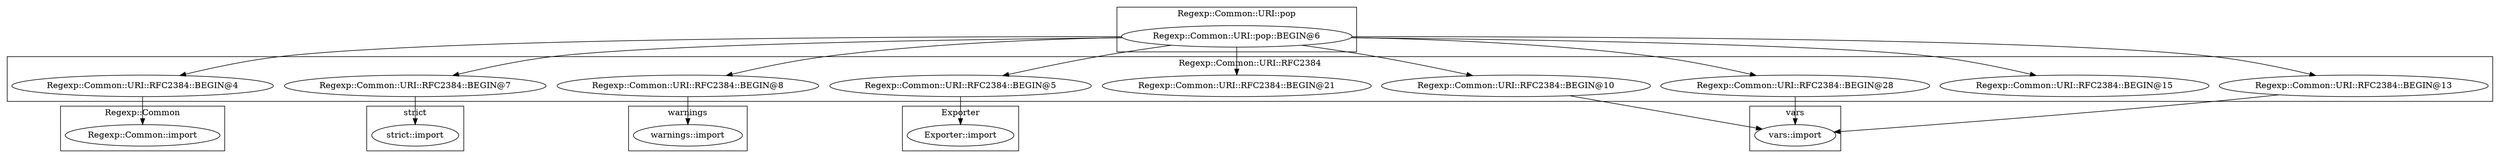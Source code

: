 digraph {
graph [overlap=false]
subgraph cluster_warnings {
	label="warnings";
	"warnings::import";
}
subgraph cluster_vars {
	label="vars";
	"vars::import";
}
subgraph cluster_Regexp_Common_URI_pop {
	label="Regexp::Common::URI::pop";
	"Regexp::Common::URI::pop::BEGIN@6";
}
subgraph cluster_strict {
	label="strict";
	"strict::import";
}
subgraph cluster_Exporter {
	label="Exporter";
	"Exporter::import";
}
subgraph cluster_Regexp_Common {
	label="Regexp::Common";
	"Regexp::Common::import";
}
subgraph cluster_Regexp_Common_URI_RFC2384 {
	label="Regexp::Common::URI::RFC2384";
	"Regexp::Common::URI::RFC2384::BEGIN@4";
	"Regexp::Common::URI::RFC2384::BEGIN@15";
	"Regexp::Common::URI::RFC2384::BEGIN@7";
	"Regexp::Common::URI::RFC2384::BEGIN@8";
	"Regexp::Common::URI::RFC2384::BEGIN@21";
	"Regexp::Common::URI::RFC2384::BEGIN@5";
	"Regexp::Common::URI::RFC2384::BEGIN@13";
	"Regexp::Common::URI::RFC2384::BEGIN@28";
	"Regexp::Common::URI::RFC2384::BEGIN@10";
}
"Regexp::Common::URI::pop::BEGIN@6" -> "Regexp::Common::URI::RFC2384::BEGIN@7";
"Regexp::Common::URI::pop::BEGIN@6" -> "Regexp::Common::URI::RFC2384::BEGIN@5";
"Regexp::Common::URI::RFC2384::BEGIN@4" -> "Regexp::Common::import";
"Regexp::Common::URI::RFC2384::BEGIN@5" -> "Exporter::import";
"Regexp::Common::URI::pop::BEGIN@6" -> "Regexp::Common::URI::RFC2384::BEGIN@10";
"Regexp::Common::URI::pop::BEGIN@6" -> "Regexp::Common::URI::RFC2384::BEGIN@28";
"Regexp::Common::URI::pop::BEGIN@6" -> "Regexp::Common::URI::RFC2384::BEGIN@13";
"Regexp::Common::URI::pop::BEGIN@6" -> "Regexp::Common::URI::RFC2384::BEGIN@15";
"Regexp::Common::URI::pop::BEGIN@6" -> "Regexp::Common::URI::RFC2384::BEGIN@21";
"Regexp::Common::URI::pop::BEGIN@6" -> "Regexp::Common::URI::RFC2384::BEGIN@4";
"Regexp::Common::URI::RFC2384::BEGIN@8" -> "warnings::import";
"Regexp::Common::URI::pop::BEGIN@6" -> "Regexp::Common::URI::RFC2384::BEGIN@8";
"Regexp::Common::URI::RFC2384::BEGIN@13" -> "vars::import";
"Regexp::Common::URI::RFC2384::BEGIN@10" -> "vars::import";
"Regexp::Common::URI::RFC2384::BEGIN@28" -> "vars::import";
"Regexp::Common::URI::RFC2384::BEGIN@7" -> "strict::import";
}
